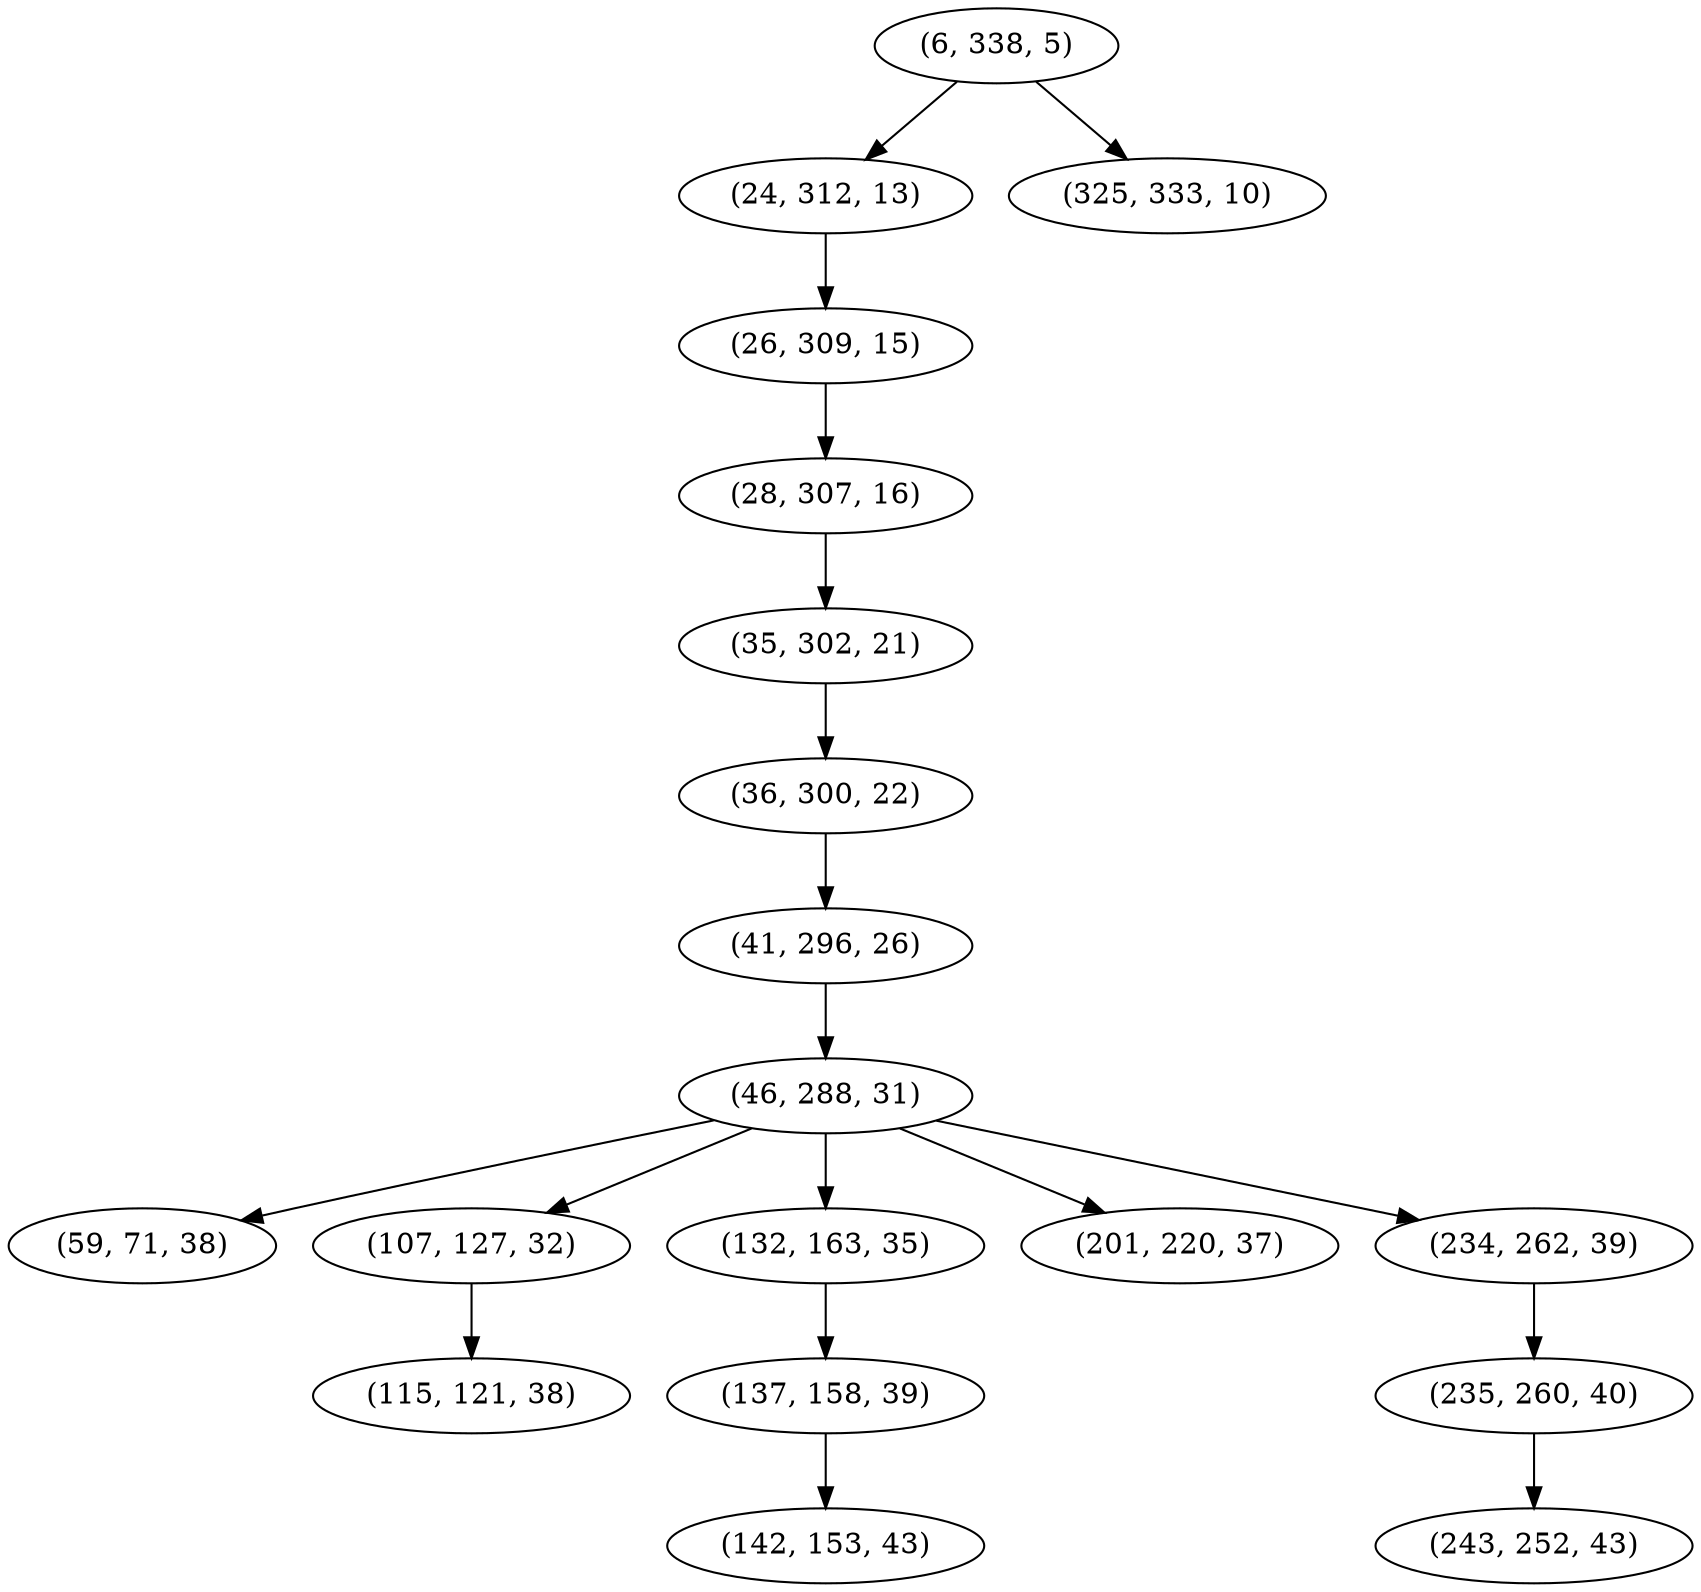 digraph tree {
    "(6, 338, 5)";
    "(24, 312, 13)";
    "(26, 309, 15)";
    "(28, 307, 16)";
    "(35, 302, 21)";
    "(36, 300, 22)";
    "(41, 296, 26)";
    "(46, 288, 31)";
    "(59, 71, 38)";
    "(107, 127, 32)";
    "(115, 121, 38)";
    "(132, 163, 35)";
    "(137, 158, 39)";
    "(142, 153, 43)";
    "(201, 220, 37)";
    "(234, 262, 39)";
    "(235, 260, 40)";
    "(243, 252, 43)";
    "(325, 333, 10)";
    "(6, 338, 5)" -> "(24, 312, 13)";
    "(6, 338, 5)" -> "(325, 333, 10)";
    "(24, 312, 13)" -> "(26, 309, 15)";
    "(26, 309, 15)" -> "(28, 307, 16)";
    "(28, 307, 16)" -> "(35, 302, 21)";
    "(35, 302, 21)" -> "(36, 300, 22)";
    "(36, 300, 22)" -> "(41, 296, 26)";
    "(41, 296, 26)" -> "(46, 288, 31)";
    "(46, 288, 31)" -> "(59, 71, 38)";
    "(46, 288, 31)" -> "(107, 127, 32)";
    "(46, 288, 31)" -> "(132, 163, 35)";
    "(46, 288, 31)" -> "(201, 220, 37)";
    "(46, 288, 31)" -> "(234, 262, 39)";
    "(107, 127, 32)" -> "(115, 121, 38)";
    "(132, 163, 35)" -> "(137, 158, 39)";
    "(137, 158, 39)" -> "(142, 153, 43)";
    "(234, 262, 39)" -> "(235, 260, 40)";
    "(235, 260, 40)" -> "(243, 252, 43)";
}
